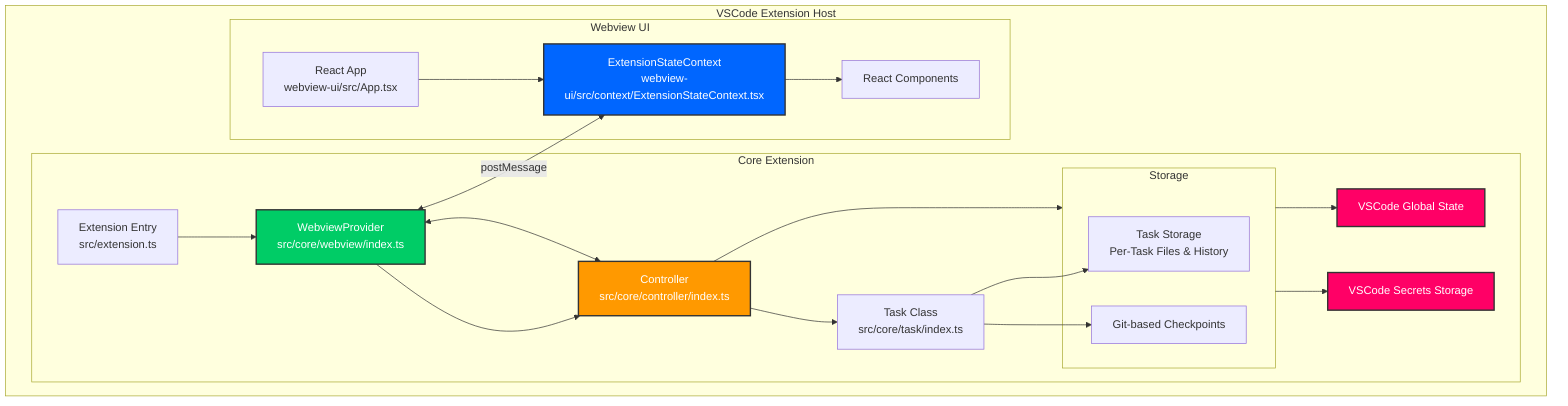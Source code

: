 graph TB
    subgraph VSCode Extension Host
        subgraph Core Extension
            ExtensionEntry[Extension Entry<br/>src/extension.ts]
            WebviewProvider[WebviewProvider<br/>src/core/webview/index.ts]
            Controller[Controller<br/>src/core/controller/index.ts]
            TaskClass[Task Class<br/>src/core/task/index.ts]
            Storage[Storage<br/>src/core/storage/state.ts]
            GlobalState[VSCode Global State]
            SecretsStorage[VSCode Secrets Storage]
        end

        subgraph Webview UI
            WebviewApp[React App<br/>webview-ui/src/App.tsx]
            ExtStateContext[ExtensionStateContext<br/>webview-ui/src/context/ExtensionStateContext.tsx]
            ReactComponents[React Components]
        end

        subgraph Storage
            TaskStorage[Task Storage<br/>Per-Task Files & History]
            CheckpointSystem[Git-based Checkpoints]
        end
    end

    %% Core Extension Data Flow
    ExtensionEntry --> WebviewProvider
    WebviewProvider --> Controller
    Controller --> TaskClass
    Controller --> Storage
    Storage --> GlobalState
    Storage --> SecretsStorage
    TaskClass --> TaskStorage
    TaskClass --> CheckpointSystem

    %% Webview Data Flow
    WebviewApp --> ExtStateContext
    ExtStateContext --> ReactComponents

    %% Bidirectional Communication
    WebviewProvider <-->|postMessage| ExtStateContext
    Controller <--> WebviewProvider

    style GlobalState fill:#ff0066,stroke:#333,stroke-width:2px,color:#ffffff
    style SecretsStorage fill:#ff0066,stroke:#333,stroke-width:2px,color:#ffffff
    style ExtStateContext fill:#0066ff,stroke:#333,stroke-width:2px,color:#ffffff
    style WebviewProvider fill:#00cc66,stroke:#333,stroke-width:2px,color:#ffffff
    style Controller fill:#ff9900,stroke:#333,stroke-width:2px,color:#ffffff